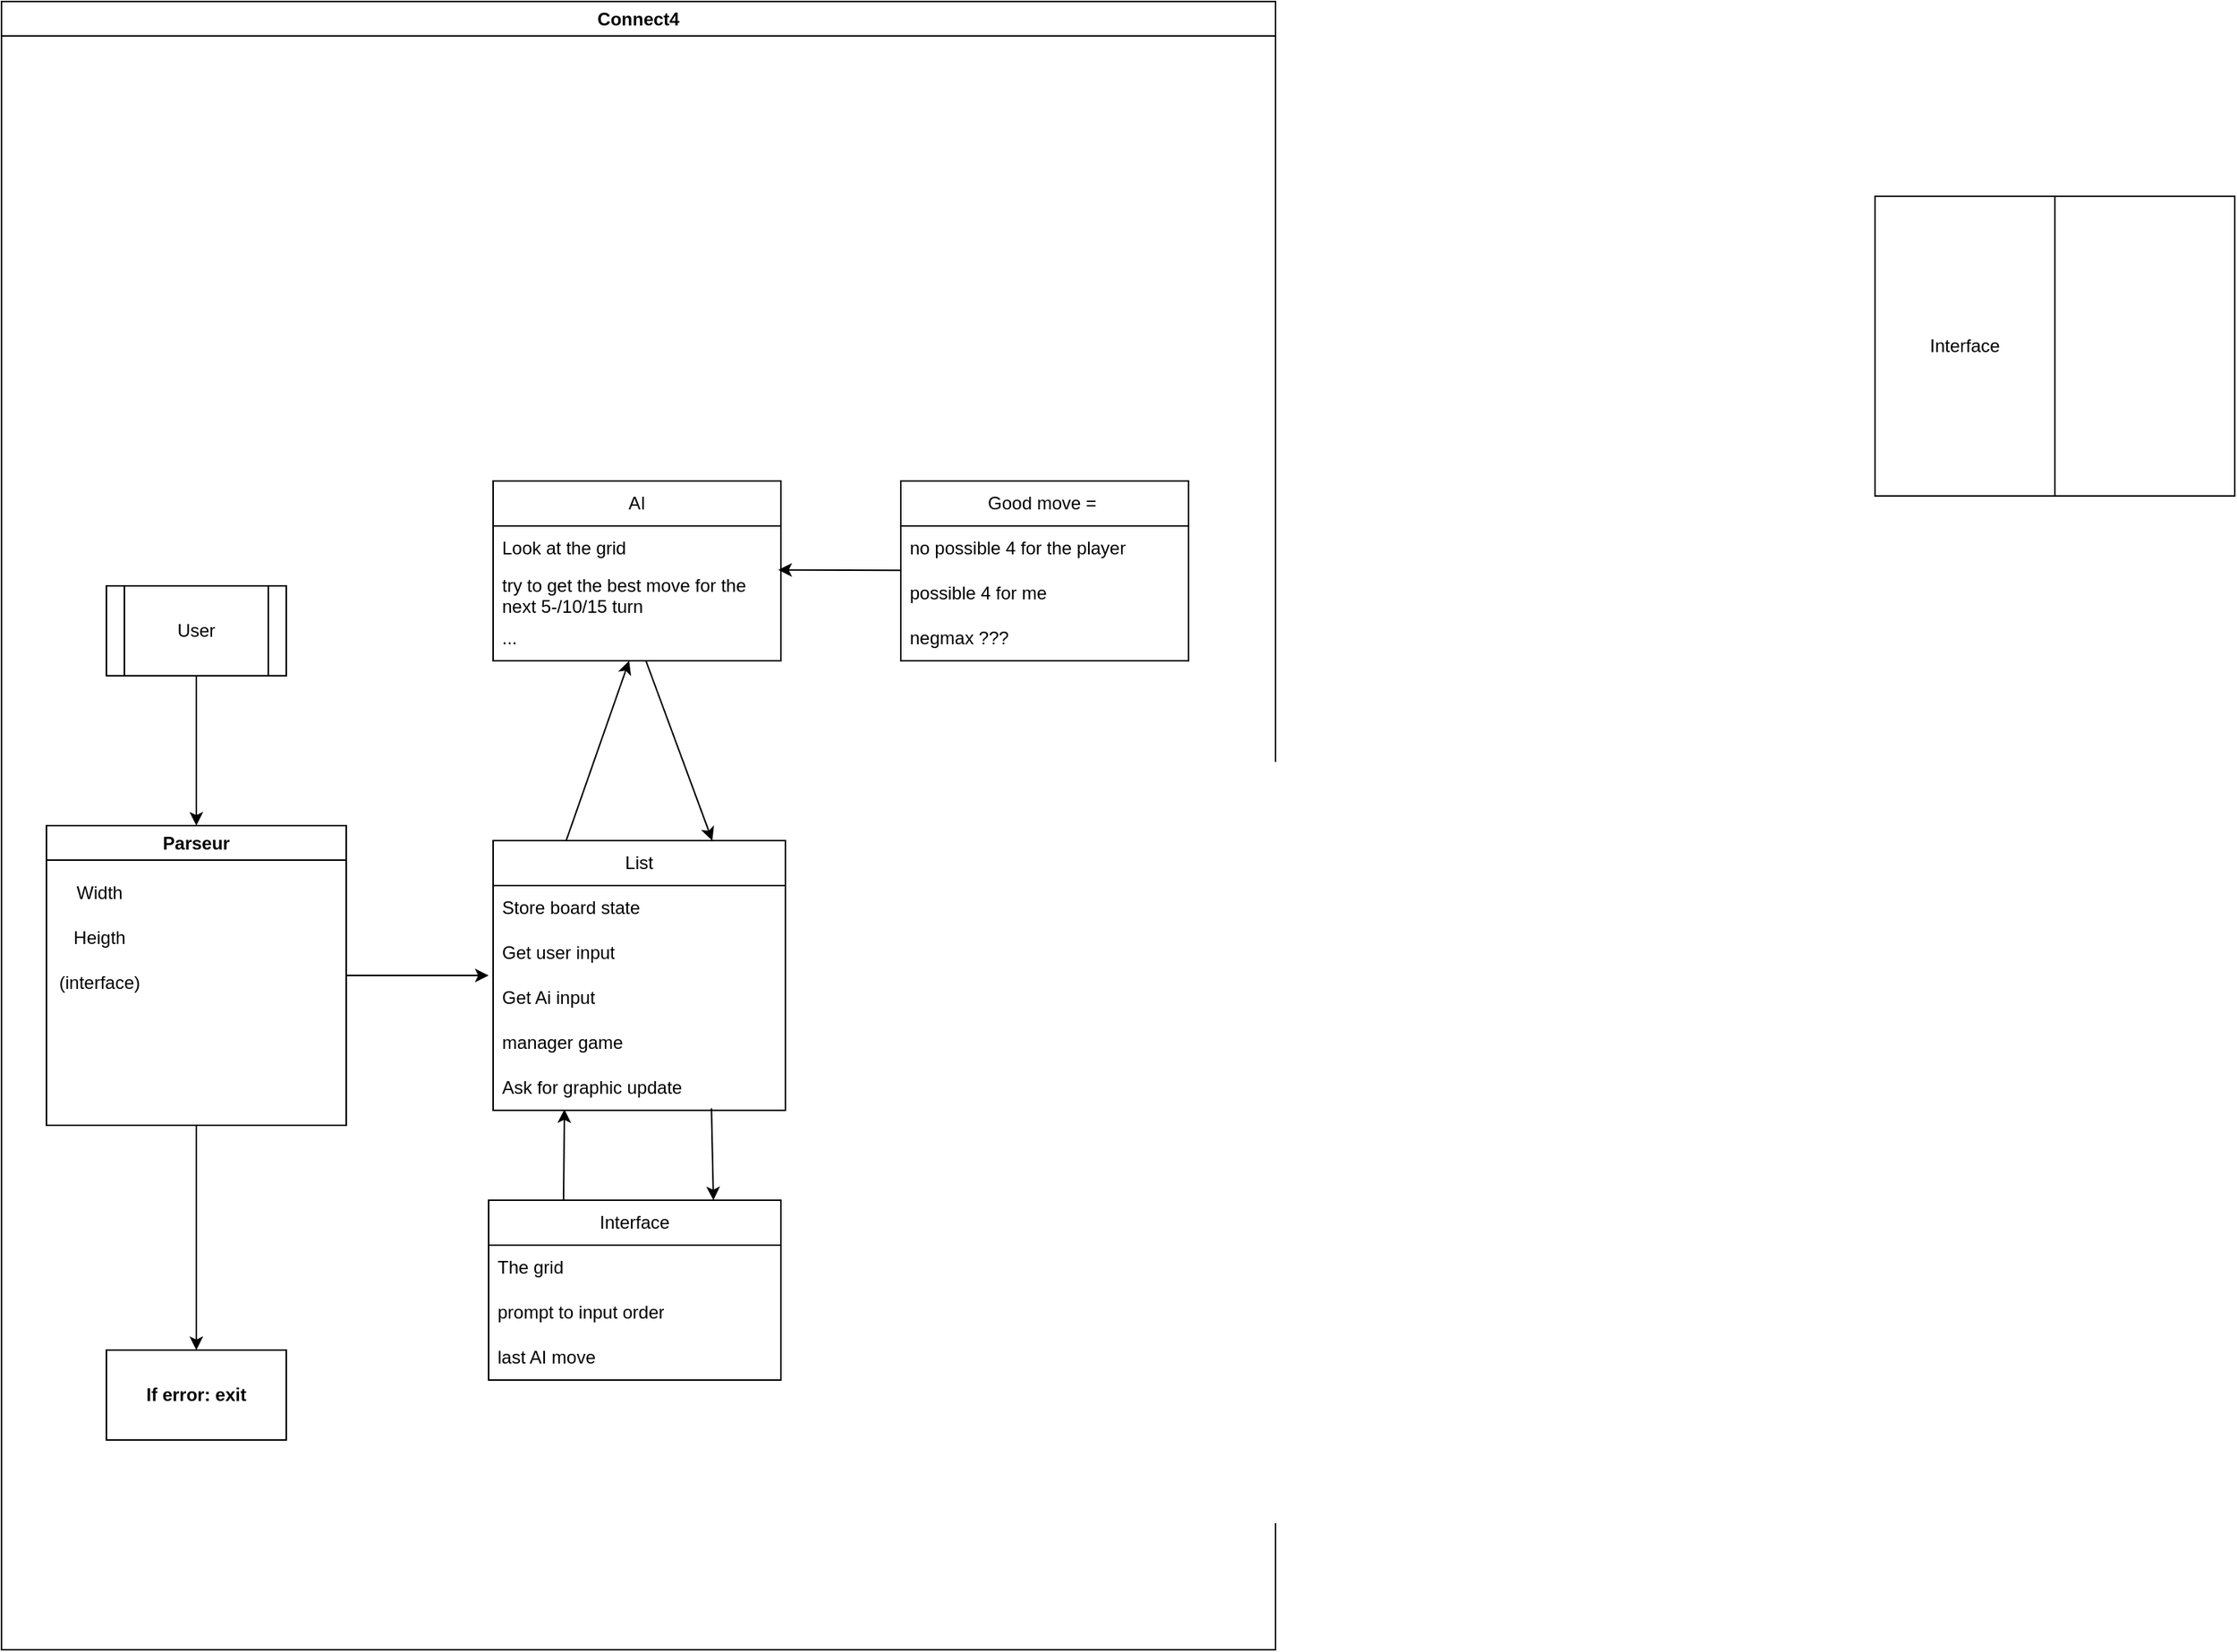 <mxfile>
    <diagram id="SeDETSTzGNX9-R8jlzXM" name="Page-1">
        <mxGraphModel dx="1876" dy="1107" grid="1" gridSize="10" guides="1" tooltips="1" connect="1" arrows="1" fold="1" page="1" pageScale="1" pageWidth="850" pageHeight="1100" math="0" shadow="0">
            <root>
                <mxCell id="0"/>
                <mxCell id="1" parent="0"/>
                <mxCell id="2" value="Connect4" style="swimlane;whiteSpace=wrap;html=1;" parent="1" vertex="1">
                    <mxGeometry width="850" height="1100" as="geometry"/>
                </mxCell>
                <mxCell id="10" style="edgeStyle=none;html=1;entryX=0;entryY=0.5;entryDx=0;entryDy=0;" parent="2" source="4" edge="1">
                    <mxGeometry relative="1" as="geometry">
                        <mxPoint x="325" y="650" as="targetPoint"/>
                    </mxGeometry>
                </mxCell>
                <mxCell id="30" value="" style="edgeStyle=none;html=1;" parent="2" source="4" target="29" edge="1">
                    <mxGeometry relative="1" as="geometry"/>
                </mxCell>
                <mxCell id="4" value="Parseur" style="swimlane;whiteSpace=wrap;html=1;" parent="2" vertex="1">
                    <mxGeometry x="30" y="550" width="200" height="200" as="geometry"/>
                </mxCell>
                <mxCell id="27" value="Width" style="text;html=1;align=center;verticalAlign=middle;resizable=0;points=[];autosize=1;strokeColor=none;fillColor=none;" parent="4" vertex="1">
                    <mxGeometry x="10" y="30" width="50" height="30" as="geometry"/>
                </mxCell>
                <mxCell id="28" value="Heigth" style="text;html=1;align=center;verticalAlign=middle;resizable=0;points=[];autosize=1;strokeColor=none;fillColor=none;" parent="4" vertex="1">
                    <mxGeometry x="5" y="60" width="60" height="30" as="geometry"/>
                </mxCell>
                <mxCell id="31" value="(interface)" style="text;html=1;align=center;verticalAlign=middle;resizable=0;points=[];autosize=1;strokeColor=none;fillColor=none;" parent="4" vertex="1">
                    <mxGeometry x="-5" y="90" width="80" height="30" as="geometry"/>
                </mxCell>
                <mxCell id="14" style="edgeStyle=none;html=1;exitX=0.531;exitY=1;exitDx=0;exitDy=0;entryX=0.75;entryY=0;entryDx=0;entryDy=0;exitPerimeter=0;" parent="2" source="39" target="17" edge="1">
                    <mxGeometry relative="1" as="geometry">
                        <mxPoint x="475" y="550" as="targetPoint"/>
                        <mxPoint x="475" y="520" as="sourcePoint"/>
                    </mxGeometry>
                </mxCell>
                <mxCell id="13" style="edgeStyle=none;html=1;exitX=0.25;exitY=0;exitDx=0;exitDy=0;" parent="2" source="17" target="39" edge="1">
                    <mxGeometry relative="1" as="geometry">
                        <mxPoint x="375" y="550" as="sourcePoint"/>
                        <mxPoint x="375" y="520" as="targetPoint"/>
                    </mxGeometry>
                </mxCell>
                <mxCell id="16" style="edgeStyle=none;html=1;" parent="2" source="15" target="4" edge="1">
                    <mxGeometry relative="1" as="geometry"/>
                </mxCell>
                <mxCell id="15" value="User" style="shape=process;whiteSpace=wrap;html=1;backgroundOutline=1;" parent="2" vertex="1">
                    <mxGeometry x="70" y="390" width="120" height="60" as="geometry"/>
                </mxCell>
                <mxCell id="17" value="List" style="swimlane;fontStyle=0;childLayout=stackLayout;horizontal=1;startSize=30;horizontalStack=0;resizeParent=1;resizeParentMax=0;resizeLast=0;collapsible=1;marginBottom=0;whiteSpace=wrap;html=1;" parent="2" vertex="1">
                    <mxGeometry x="328" y="560" width="195" height="180" as="geometry"/>
                </mxCell>
                <mxCell id="18" value="Store board state" style="text;strokeColor=none;fillColor=none;align=left;verticalAlign=middle;spacingLeft=4;spacingRight=4;overflow=hidden;points=[[0,0.5],[1,0.5]];portConstraint=eastwest;rotatable=0;whiteSpace=wrap;html=1;" parent="17" vertex="1">
                    <mxGeometry y="30" width="195" height="30" as="geometry"/>
                </mxCell>
                <mxCell id="19" value="Get user input" style="text;strokeColor=none;fillColor=none;align=left;verticalAlign=middle;spacingLeft=4;spacingRight=4;overflow=hidden;points=[[0,0.5],[1,0.5]];portConstraint=eastwest;rotatable=0;whiteSpace=wrap;html=1;" parent="17" vertex="1">
                    <mxGeometry y="60" width="195" height="30" as="geometry"/>
                </mxCell>
                <mxCell id="20" value="Get Ai input" style="text;strokeColor=none;fillColor=none;align=left;verticalAlign=middle;spacingLeft=4;spacingRight=4;overflow=hidden;points=[[0,0.5],[1,0.5]];portConstraint=eastwest;rotatable=0;whiteSpace=wrap;html=1;" parent="17" vertex="1">
                    <mxGeometry y="90" width="195" height="30" as="geometry"/>
                </mxCell>
                <mxCell id="21" value="manager game" style="text;strokeColor=none;fillColor=none;align=left;verticalAlign=middle;spacingLeft=4;spacingRight=4;overflow=hidden;points=[[0,0.5],[1,0.5]];portConstraint=eastwest;rotatable=0;whiteSpace=wrap;html=1;" parent="17" vertex="1">
                    <mxGeometry y="120" width="195" height="30" as="geometry"/>
                </mxCell>
                <mxCell id="22" value="Ask for graphic update" style="text;strokeColor=none;fillColor=none;align=left;verticalAlign=middle;spacingLeft=4;spacingRight=4;overflow=hidden;points=[[0,0.5],[1,0.5]];portConstraint=eastwest;rotatable=0;whiteSpace=wrap;html=1;" parent="17" vertex="1">
                    <mxGeometry y="150" width="195" height="30" as="geometry"/>
                </mxCell>
                <mxCell id="24" style="edgeStyle=none;html=1;exitX=0.25;exitY=0;exitDx=0;exitDy=0;entryX=0.244;entryY=0.978;entryDx=0;entryDy=0;entryPerimeter=0;" parent="2" target="22" edge="1">
                    <mxGeometry relative="1" as="geometry">
                        <mxPoint x="375" y="800" as="sourcePoint"/>
                    </mxGeometry>
                </mxCell>
                <mxCell id="26" value="" style="endArrow=classic;html=1;exitX=0.747;exitY=0.956;exitDx=0;exitDy=0;exitPerimeter=0;entryX=0.75;entryY=0;entryDx=0;entryDy=0;" parent="2" source="22" edge="1">
                    <mxGeometry width="50" height="50" relative="1" as="geometry">
                        <mxPoint x="570" y="740" as="sourcePoint"/>
                        <mxPoint x="475" y="800" as="targetPoint"/>
                    </mxGeometry>
                </mxCell>
                <mxCell id="29" value="If error: exit" style="whiteSpace=wrap;html=1;fontStyle=1;startSize=23;" parent="2" vertex="1">
                    <mxGeometry x="70" y="900" width="120" height="60" as="geometry"/>
                </mxCell>
                <mxCell id="32" value="Interface" style="swimlane;fontStyle=0;childLayout=stackLayout;horizontal=1;startSize=30;horizontalStack=0;resizeParent=1;resizeParentMax=0;resizeLast=0;collapsible=1;marginBottom=0;whiteSpace=wrap;html=1;" parent="2" vertex="1">
                    <mxGeometry x="325" y="800" width="195" height="120" as="geometry"/>
                </mxCell>
                <mxCell id="33" value="The grid" style="text;strokeColor=none;fillColor=none;align=left;verticalAlign=middle;spacingLeft=4;spacingRight=4;overflow=hidden;points=[[0,0.5],[1,0.5]];portConstraint=eastwest;rotatable=0;whiteSpace=wrap;html=1;" parent="32" vertex="1">
                    <mxGeometry y="30" width="195" height="30" as="geometry"/>
                </mxCell>
                <mxCell id="34" value="prompt to input order" style="text;strokeColor=none;fillColor=none;align=left;verticalAlign=middle;spacingLeft=4;spacingRight=4;overflow=hidden;points=[[0,0.5],[1,0.5]];portConstraint=eastwest;rotatable=0;whiteSpace=wrap;html=1;" parent="32" vertex="1">
                    <mxGeometry y="60" width="195" height="30" as="geometry"/>
                </mxCell>
                <mxCell id="35" value="last AI move" style="text;strokeColor=none;fillColor=none;align=left;verticalAlign=middle;spacingLeft=4;spacingRight=4;overflow=hidden;points=[[0,0.5],[1,0.5]];portConstraint=eastwest;rotatable=0;whiteSpace=wrap;html=1;" parent="32" vertex="1">
                    <mxGeometry y="90" width="195" height="30" as="geometry"/>
                </mxCell>
                <mxCell id="36" value="AI" style="swimlane;fontStyle=0;childLayout=stackLayout;horizontal=1;startSize=30;horizontalStack=0;resizeParent=1;resizeParentMax=0;resizeLast=0;collapsible=1;marginBottom=0;whiteSpace=wrap;html=1;" parent="2" vertex="1">
                    <mxGeometry x="328" y="320" width="192" height="120" as="geometry"/>
                </mxCell>
                <mxCell id="37" value="Look at the grid" style="text;strokeColor=none;fillColor=none;align=left;verticalAlign=middle;spacingLeft=4;spacingRight=4;overflow=hidden;points=[[0,0.5],[1,0.5]];portConstraint=eastwest;rotatable=0;whiteSpace=wrap;html=1;" parent="36" vertex="1">
                    <mxGeometry y="30" width="192" height="30" as="geometry"/>
                </mxCell>
                <mxCell id="38" value="try to get the best move for the next 5-/10/15 turn" style="text;strokeColor=none;fillColor=none;align=left;verticalAlign=middle;spacingLeft=4;spacingRight=4;overflow=hidden;points=[[0,0.5],[1,0.5]];portConstraint=eastwest;rotatable=0;whiteSpace=wrap;html=1;" parent="36" vertex="1">
                    <mxGeometry y="60" width="192" height="30" as="geometry"/>
                </mxCell>
                <mxCell id="39" value="..." style="text;strokeColor=none;fillColor=none;align=left;verticalAlign=middle;spacingLeft=4;spacingRight=4;overflow=hidden;points=[[0,0.5],[1,0.5]];portConstraint=eastwest;rotatable=0;whiteSpace=wrap;html=1;" parent="36" vertex="1">
                    <mxGeometry y="90" width="192" height="30" as="geometry"/>
                </mxCell>
                <mxCell id="40" value="Good move =&amp;nbsp;" style="swimlane;fontStyle=0;childLayout=stackLayout;horizontal=1;startSize=30;horizontalStack=0;resizeParent=1;resizeParentMax=0;resizeLast=0;collapsible=1;marginBottom=0;whiteSpace=wrap;html=1;" parent="2" vertex="1">
                    <mxGeometry x="600" y="320" width="192" height="120" as="geometry"/>
                </mxCell>
                <mxCell id="41" value="no possible 4 for the player" style="text;strokeColor=none;fillColor=none;align=left;verticalAlign=middle;spacingLeft=4;spacingRight=4;overflow=hidden;points=[[0,0.5],[1,0.5]];portConstraint=eastwest;rotatable=0;whiteSpace=wrap;html=1;" parent="40" vertex="1">
                    <mxGeometry y="30" width="192" height="30" as="geometry"/>
                </mxCell>
                <mxCell id="42" value="possible 4 for me" style="text;strokeColor=none;fillColor=none;align=left;verticalAlign=middle;spacingLeft=4;spacingRight=4;overflow=hidden;points=[[0,0.5],[1,0.5]];portConstraint=eastwest;rotatable=0;whiteSpace=wrap;html=1;" parent="40" vertex="1">
                    <mxGeometry y="60" width="192" height="30" as="geometry"/>
                </mxCell>
                <mxCell id="43" value="negmax ???" style="text;strokeColor=none;fillColor=none;align=left;verticalAlign=middle;spacingLeft=4;spacingRight=4;overflow=hidden;points=[[0,0.5],[1,0.5]];portConstraint=eastwest;rotatable=0;whiteSpace=wrap;html=1;" parent="40" vertex="1">
                    <mxGeometry y="90" width="192" height="30" as="geometry"/>
                </mxCell>
                <mxCell id="45" style="edgeStyle=none;html=1;entryX=0.991;entryY=-0.022;entryDx=0;entryDy=0;entryPerimeter=0;" parent="2" source="40" target="38" edge="1">
                    <mxGeometry relative="1" as="geometry"/>
                </mxCell>
                <mxCell id="46" value="" style="swimlane;startSize=0;" vertex="1" parent="1">
                    <mxGeometry x="1250" y="130" width="240" height="200" as="geometry"/>
                </mxCell>
                <mxCell id="48" value="" style="rounded=0;whiteSpace=wrap;html=1;" vertex="1" parent="46">
                    <mxGeometry x="120" width="120" height="200" as="geometry"/>
                </mxCell>
                <mxCell id="47" value="Interface" style="rounded=0;whiteSpace=wrap;html=1;" vertex="1" parent="1">
                    <mxGeometry x="1250" y="130" width="120" height="200" as="geometry"/>
                </mxCell>
            </root>
        </mxGraphModel>
    </diagram>
</mxfile>
